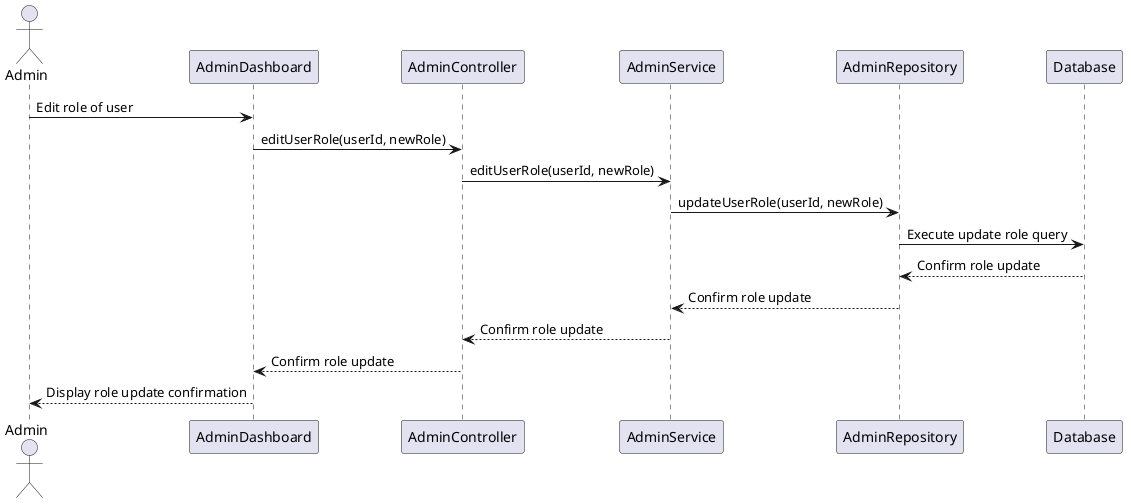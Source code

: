 @startuml
actor Admin

Admin -> AdminDashboard: Edit role of user
AdminDashboard -> AdminController: editUserRole(userId, newRole)
AdminController -> AdminService: editUserRole(userId, newRole)
AdminService -> AdminRepository: updateUserRole(userId, newRole)
AdminRepository -> Database: Execute update role query
Database --> AdminRepository: Confirm role update
AdminRepository --> AdminService: Confirm role update
AdminService --> AdminController: Confirm role update
AdminController --> AdminDashboard: Confirm role update
AdminDashboard --> Admin: Display role update confirmation
@enduml
